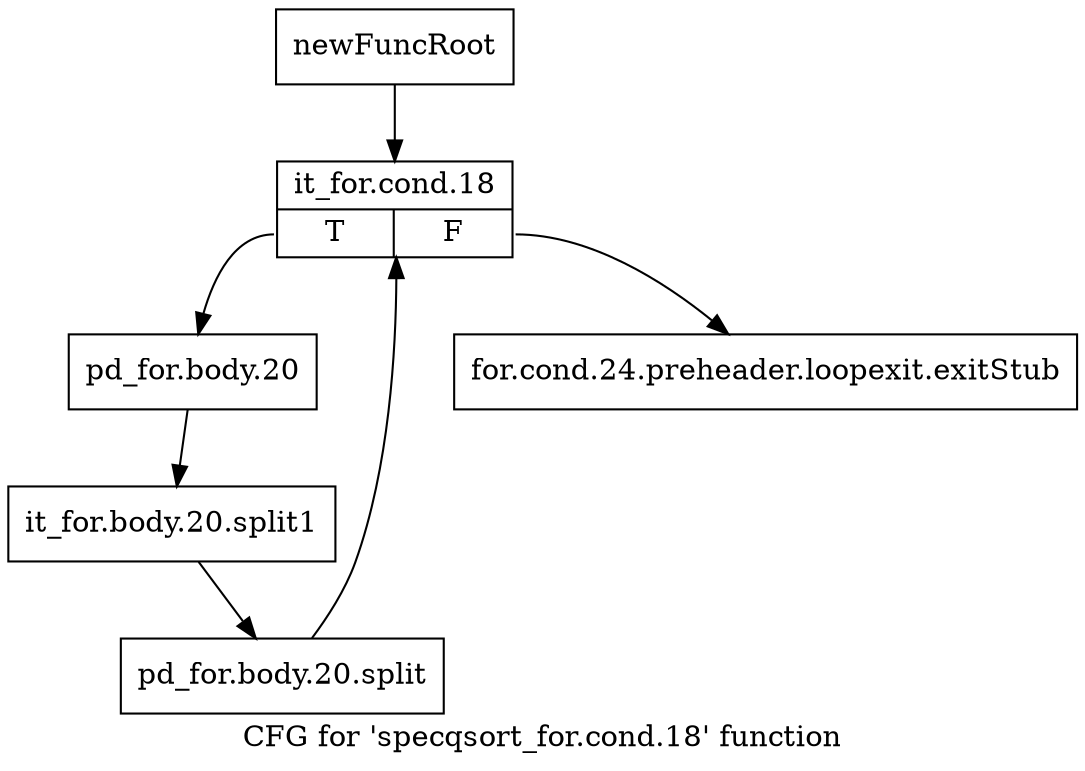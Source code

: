 digraph "CFG for 'specqsort_for.cond.18' function" {
	label="CFG for 'specqsort_for.cond.18' function";

	Node0xc74c0e0 [shape=record,label="{newFuncRoot}"];
	Node0xc74c0e0 -> Node0xc74c180;
	Node0xc74c130 [shape=record,label="{for.cond.24.preheader.loopexit.exitStub}"];
	Node0xc74c180 [shape=record,label="{it_for.cond.18|{<s0>T|<s1>F}}"];
	Node0xc74c180:s0 -> Node0xc74c1d0;
	Node0xc74c180:s1 -> Node0xc74c130;
	Node0xc74c1d0 [shape=record,label="{pd_for.body.20}"];
	Node0xc74c1d0 -> Node0xfe79da0;
	Node0xfe79da0 [shape=record,label="{it_for.body.20.split1}"];
	Node0xfe79da0 -> Node0xfe7ae80;
	Node0xfe7ae80 [shape=record,label="{pd_for.body.20.split}"];
	Node0xfe7ae80 -> Node0xc74c180;
}
